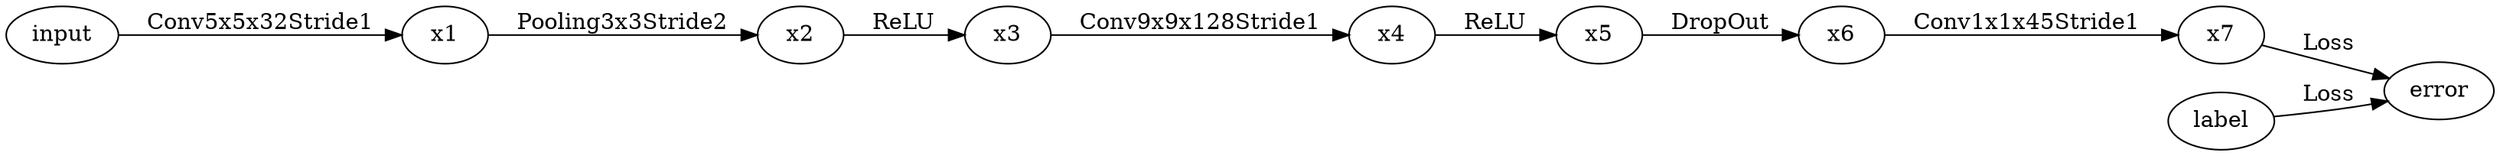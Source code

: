 digraph G {
rankdir=LR;
input -> x1[label = Conv5x5x32Stride1];
x1 -> x2[label = Pooling3x3Stride2];
x2 -> x3[label = ReLU];
x3 -> x4[label = Conv9x9x128Stride1];
x4 -> x5[label = ReLU];
x5 -> x6[label = DropOut];
x6 -> x7[label = Conv1x1x45Stride1];
x7 -> error[label = Loss];
label -> error[label = Loss];
}
